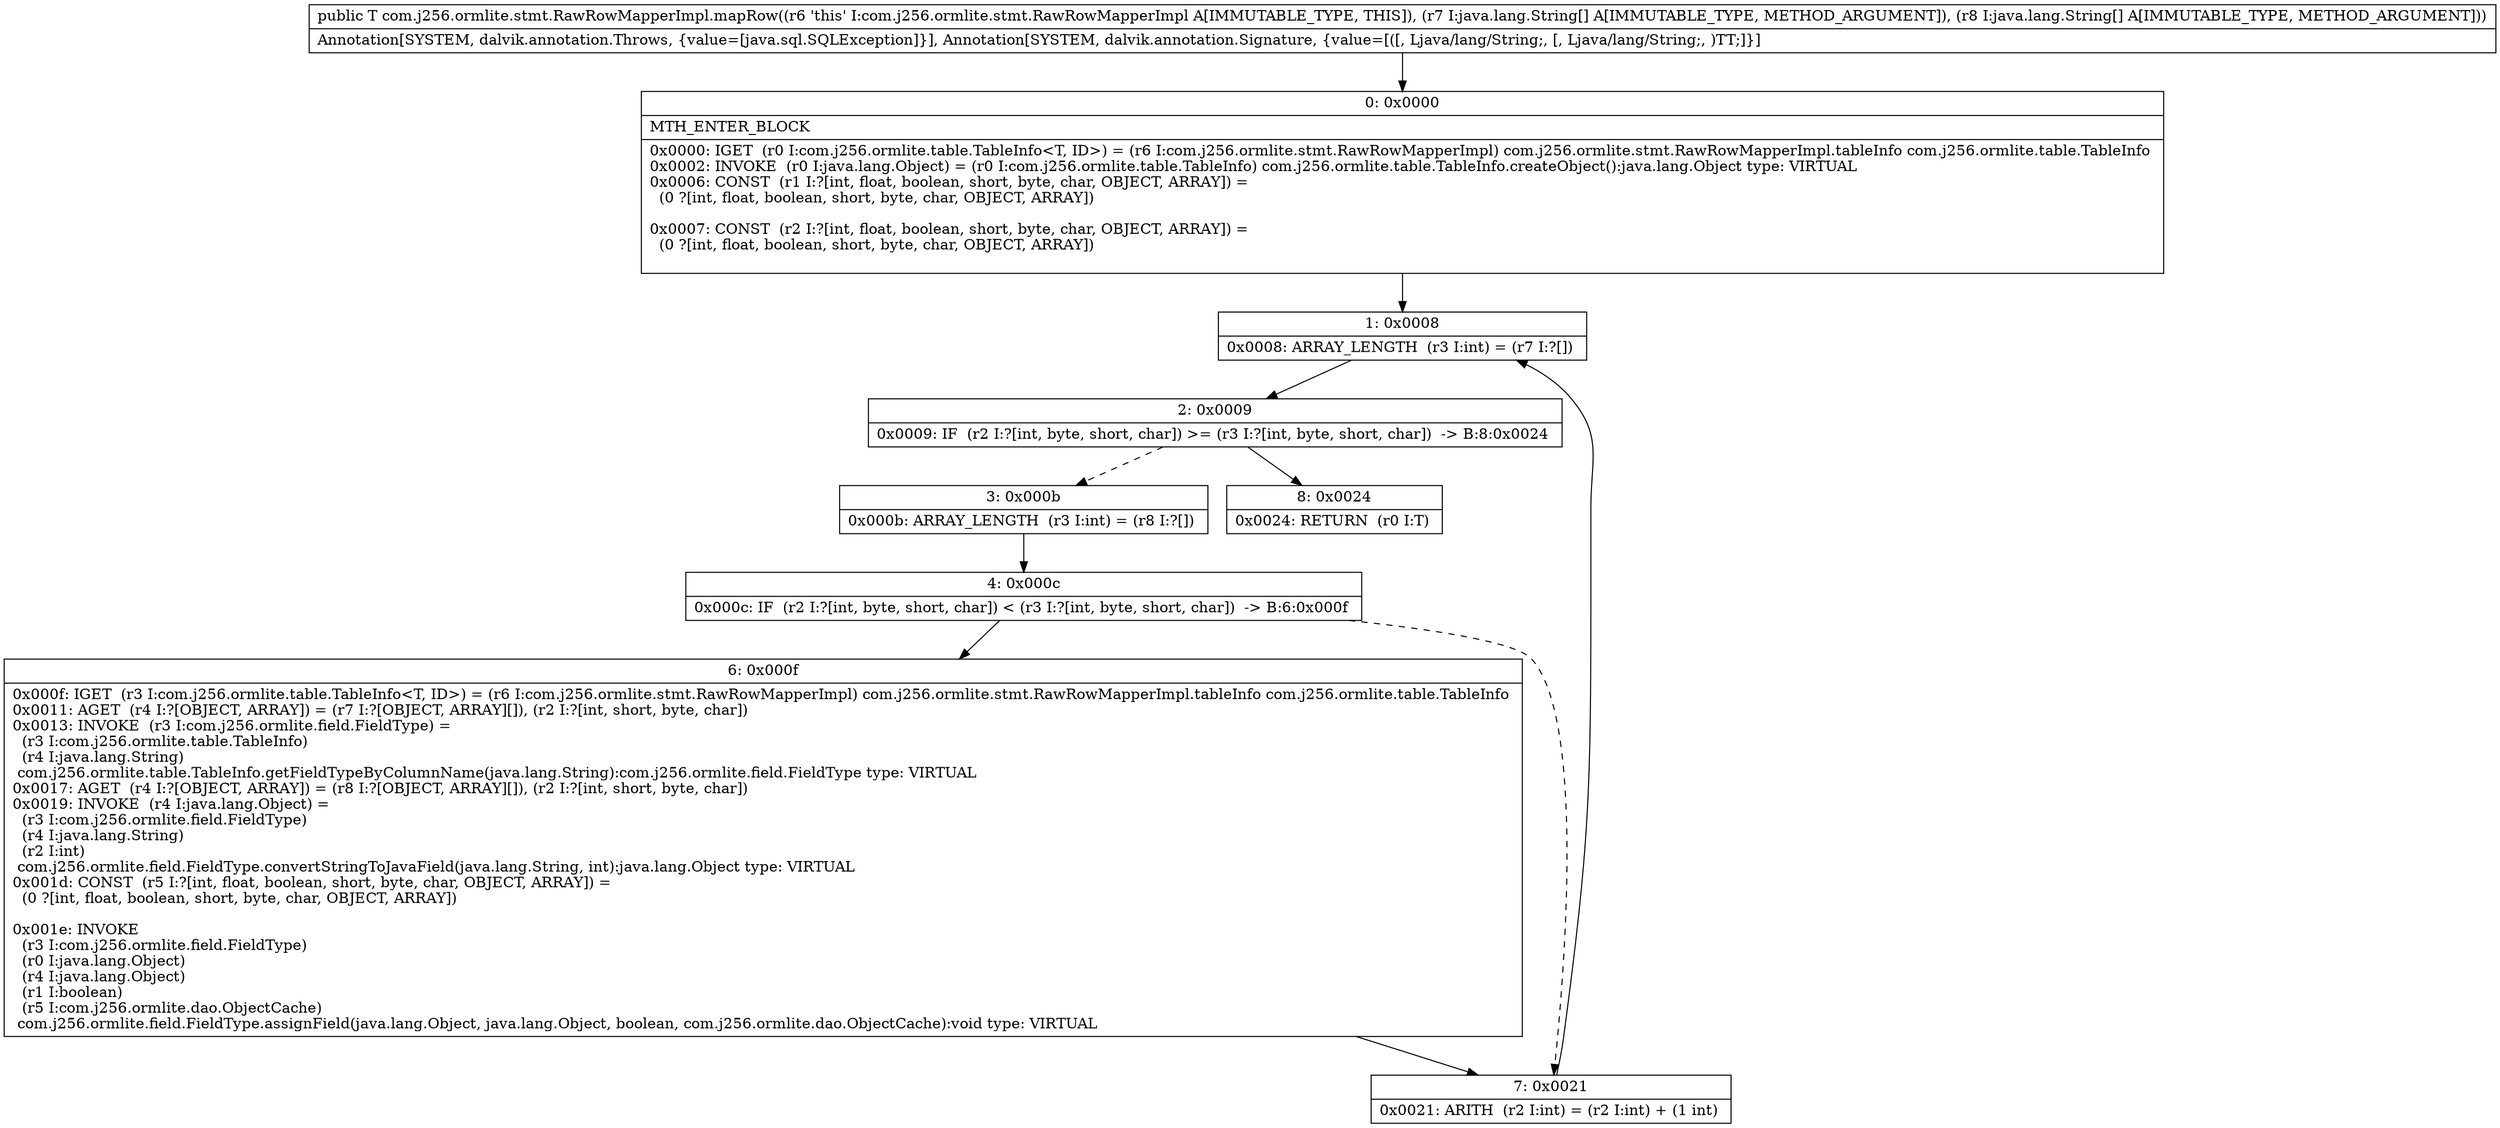 digraph "CFG forcom.j256.ormlite.stmt.RawRowMapperImpl.mapRow([Ljava\/lang\/String;[Ljava\/lang\/String;)Ljava\/lang\/Object;" {
Node_0 [shape=record,label="{0\:\ 0x0000|MTH_ENTER_BLOCK\l|0x0000: IGET  (r0 I:com.j256.ormlite.table.TableInfo\<T, ID\>) = (r6 I:com.j256.ormlite.stmt.RawRowMapperImpl) com.j256.ormlite.stmt.RawRowMapperImpl.tableInfo com.j256.ormlite.table.TableInfo \l0x0002: INVOKE  (r0 I:java.lang.Object) = (r0 I:com.j256.ormlite.table.TableInfo) com.j256.ormlite.table.TableInfo.createObject():java.lang.Object type: VIRTUAL \l0x0006: CONST  (r1 I:?[int, float, boolean, short, byte, char, OBJECT, ARRAY]) = \l  (0 ?[int, float, boolean, short, byte, char, OBJECT, ARRAY])\l \l0x0007: CONST  (r2 I:?[int, float, boolean, short, byte, char, OBJECT, ARRAY]) = \l  (0 ?[int, float, boolean, short, byte, char, OBJECT, ARRAY])\l \l}"];
Node_1 [shape=record,label="{1\:\ 0x0008|0x0008: ARRAY_LENGTH  (r3 I:int) = (r7 I:?[]) \l}"];
Node_2 [shape=record,label="{2\:\ 0x0009|0x0009: IF  (r2 I:?[int, byte, short, char]) \>= (r3 I:?[int, byte, short, char])  \-\> B:8:0x0024 \l}"];
Node_3 [shape=record,label="{3\:\ 0x000b|0x000b: ARRAY_LENGTH  (r3 I:int) = (r8 I:?[]) \l}"];
Node_4 [shape=record,label="{4\:\ 0x000c|0x000c: IF  (r2 I:?[int, byte, short, char]) \< (r3 I:?[int, byte, short, char])  \-\> B:6:0x000f \l}"];
Node_6 [shape=record,label="{6\:\ 0x000f|0x000f: IGET  (r3 I:com.j256.ormlite.table.TableInfo\<T, ID\>) = (r6 I:com.j256.ormlite.stmt.RawRowMapperImpl) com.j256.ormlite.stmt.RawRowMapperImpl.tableInfo com.j256.ormlite.table.TableInfo \l0x0011: AGET  (r4 I:?[OBJECT, ARRAY]) = (r7 I:?[OBJECT, ARRAY][]), (r2 I:?[int, short, byte, char]) \l0x0013: INVOKE  (r3 I:com.j256.ormlite.field.FieldType) = \l  (r3 I:com.j256.ormlite.table.TableInfo)\l  (r4 I:java.lang.String)\l com.j256.ormlite.table.TableInfo.getFieldTypeByColumnName(java.lang.String):com.j256.ormlite.field.FieldType type: VIRTUAL \l0x0017: AGET  (r4 I:?[OBJECT, ARRAY]) = (r8 I:?[OBJECT, ARRAY][]), (r2 I:?[int, short, byte, char]) \l0x0019: INVOKE  (r4 I:java.lang.Object) = \l  (r3 I:com.j256.ormlite.field.FieldType)\l  (r4 I:java.lang.String)\l  (r2 I:int)\l com.j256.ormlite.field.FieldType.convertStringToJavaField(java.lang.String, int):java.lang.Object type: VIRTUAL \l0x001d: CONST  (r5 I:?[int, float, boolean, short, byte, char, OBJECT, ARRAY]) = \l  (0 ?[int, float, boolean, short, byte, char, OBJECT, ARRAY])\l \l0x001e: INVOKE  \l  (r3 I:com.j256.ormlite.field.FieldType)\l  (r0 I:java.lang.Object)\l  (r4 I:java.lang.Object)\l  (r1 I:boolean)\l  (r5 I:com.j256.ormlite.dao.ObjectCache)\l com.j256.ormlite.field.FieldType.assignField(java.lang.Object, java.lang.Object, boolean, com.j256.ormlite.dao.ObjectCache):void type: VIRTUAL \l}"];
Node_7 [shape=record,label="{7\:\ 0x0021|0x0021: ARITH  (r2 I:int) = (r2 I:int) + (1 int) \l}"];
Node_8 [shape=record,label="{8\:\ 0x0024|0x0024: RETURN  (r0 I:T) \l}"];
MethodNode[shape=record,label="{public T com.j256.ormlite.stmt.RawRowMapperImpl.mapRow((r6 'this' I:com.j256.ormlite.stmt.RawRowMapperImpl A[IMMUTABLE_TYPE, THIS]), (r7 I:java.lang.String[] A[IMMUTABLE_TYPE, METHOD_ARGUMENT]), (r8 I:java.lang.String[] A[IMMUTABLE_TYPE, METHOD_ARGUMENT]))  | Annotation[SYSTEM, dalvik.annotation.Throws, \{value=[java.sql.SQLException]\}], Annotation[SYSTEM, dalvik.annotation.Signature, \{value=[([, Ljava\/lang\/String;, [, Ljava\/lang\/String;, )TT;]\}]\l}"];
MethodNode -> Node_0;
Node_0 -> Node_1;
Node_1 -> Node_2;
Node_2 -> Node_3[style=dashed];
Node_2 -> Node_8;
Node_3 -> Node_4;
Node_4 -> Node_6;
Node_4 -> Node_7[style=dashed];
Node_6 -> Node_7;
Node_7 -> Node_1;
}

